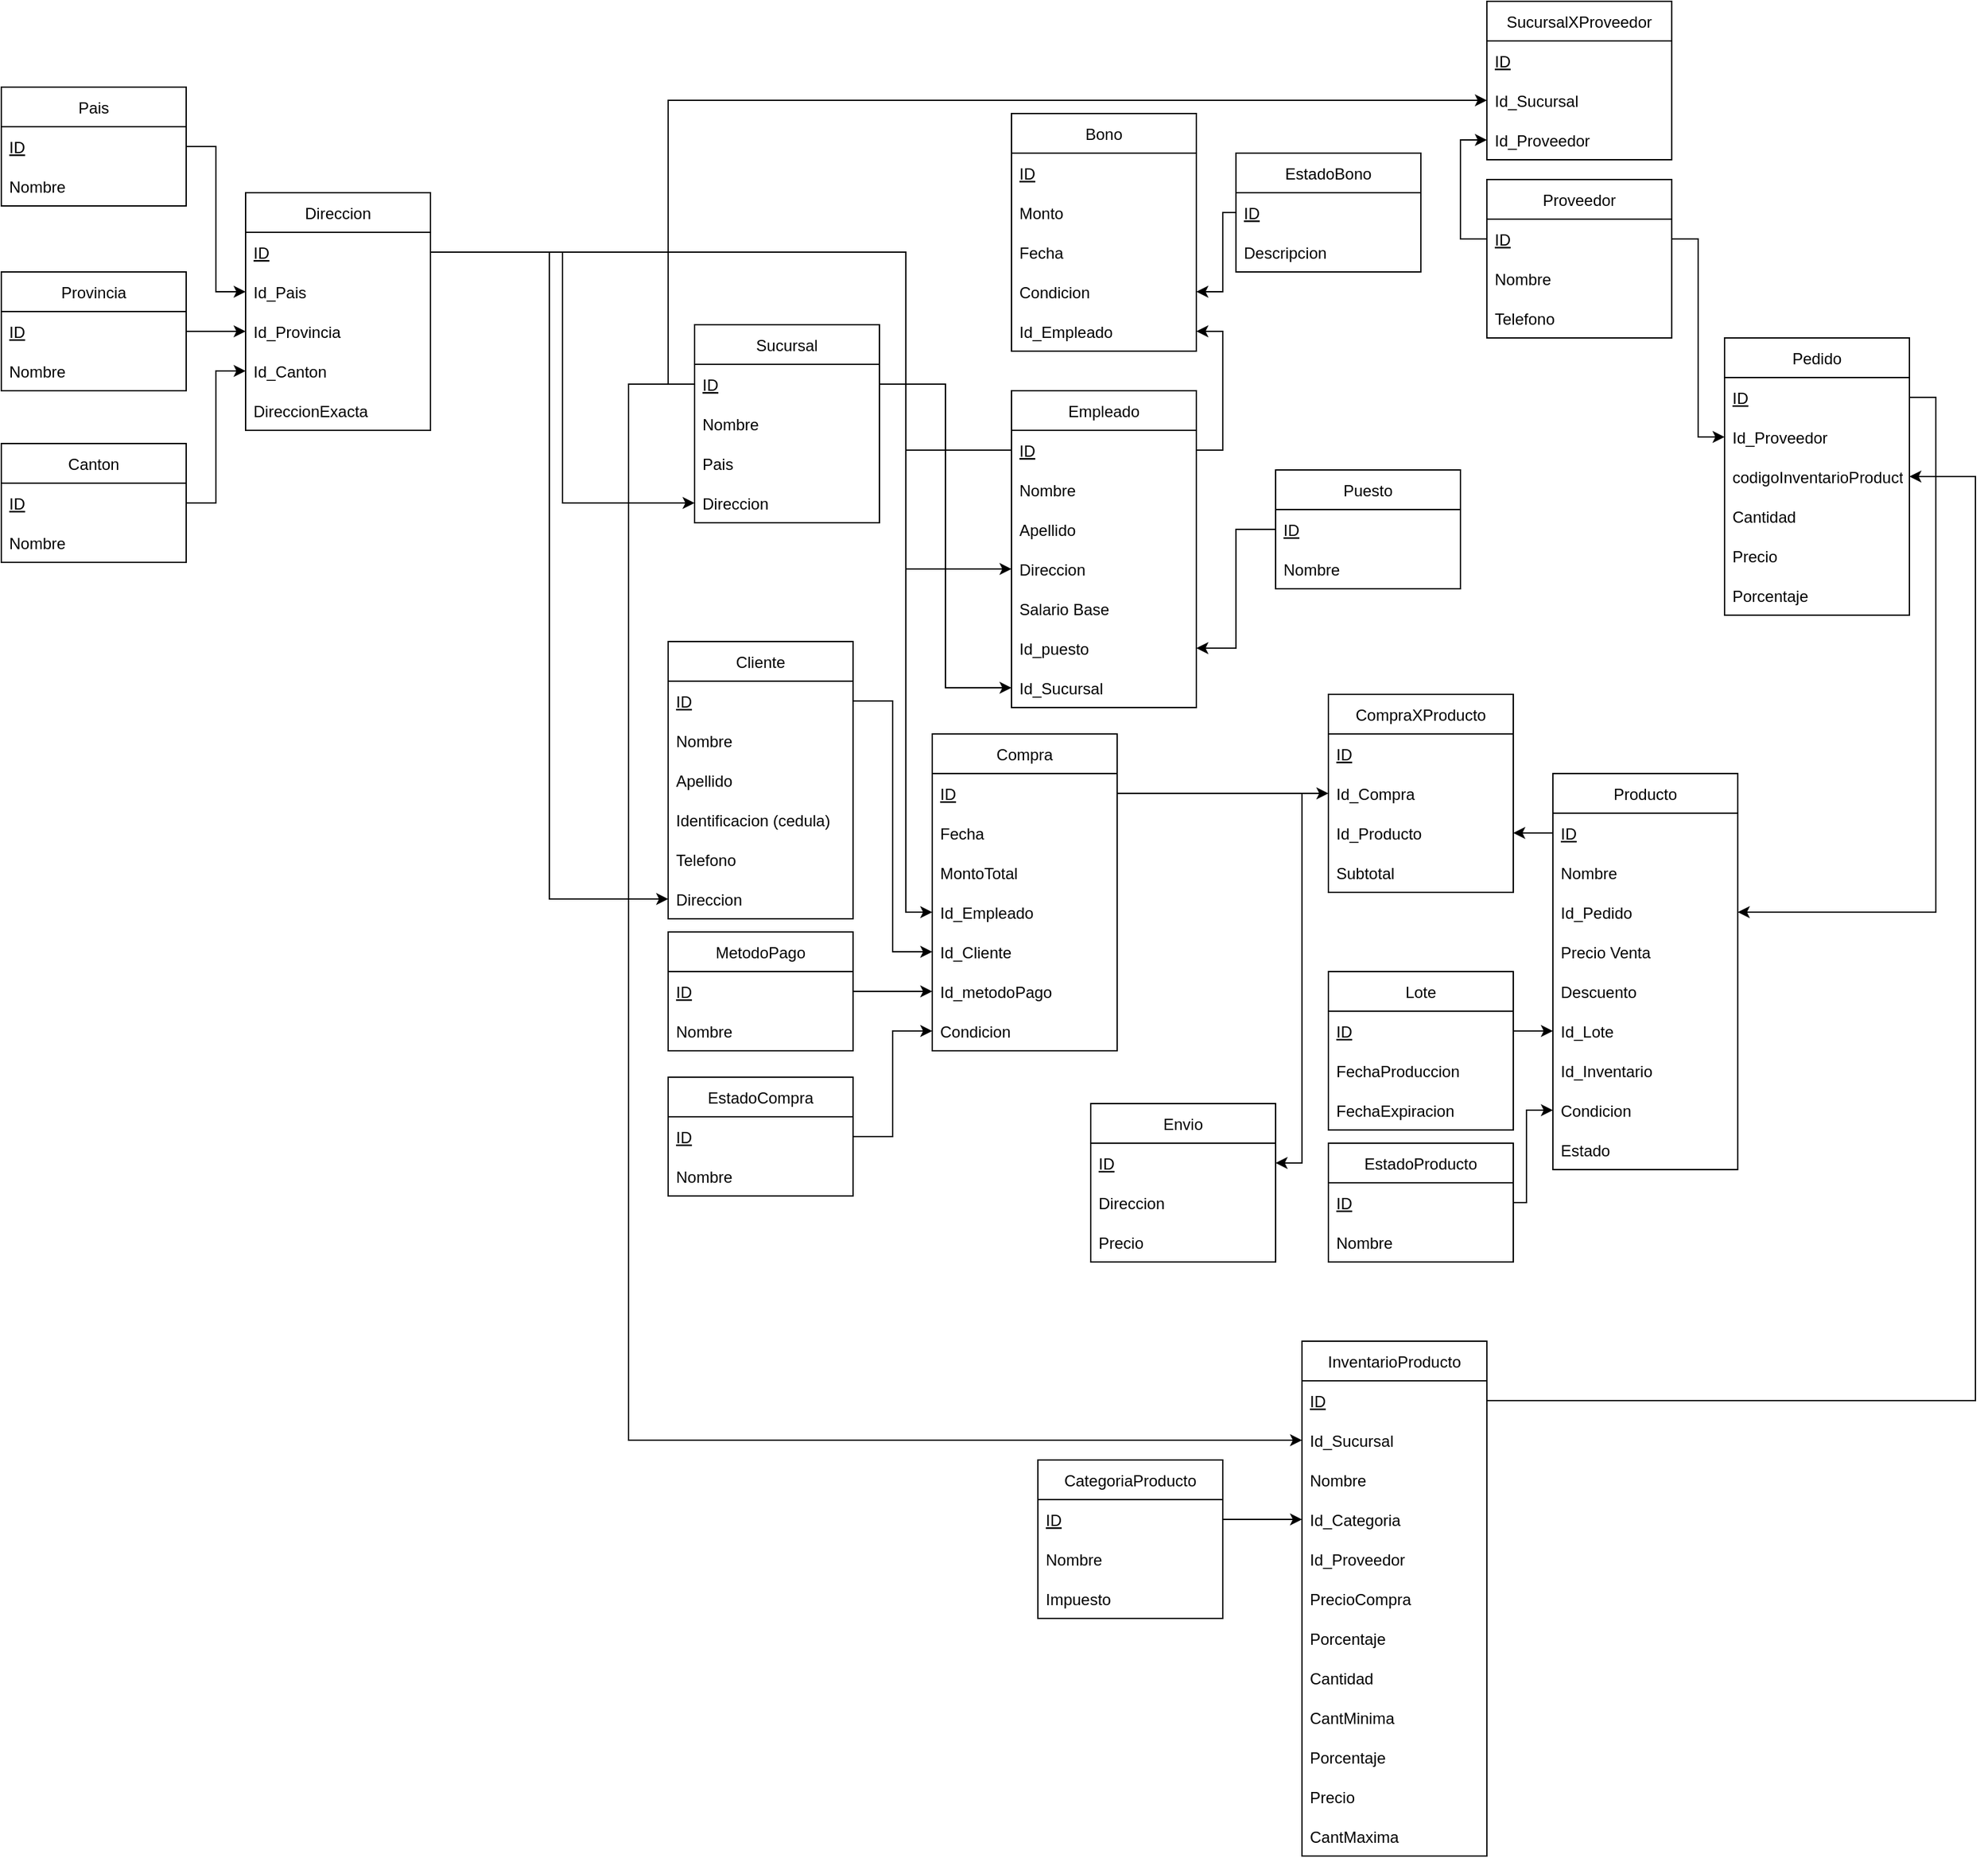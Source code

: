 <mxfile version="15.7.1" type="github">
  <diagram id="eOLPTbJK8O0Nonyveeir" name="Page-1">
    <mxGraphModel dx="2297" dy="1850" grid="1" gridSize="10" guides="1" tooltips="1" connect="1" arrows="1" fold="1" page="1" pageScale="1" pageWidth="850" pageHeight="1100" math="0" shadow="0">
      <root>
        <mxCell id="0" />
        <mxCell id="1" parent="0" />
        <mxCell id="7XOUTKTsfnh2q4MN06ew-1" value="Sucursal" style="swimlane;fontStyle=0;childLayout=stackLayout;horizontal=1;startSize=30;horizontalStack=0;resizeParent=1;resizeParentMax=0;resizeLast=0;collapsible=1;marginBottom=0;" parent="1" vertex="1">
          <mxGeometry x="100" y="-10" width="140" height="150" as="geometry" />
        </mxCell>
        <mxCell id="7XOUTKTsfnh2q4MN06ew-2" value="ID" style="text;strokeColor=none;fillColor=none;align=left;verticalAlign=middle;spacingLeft=4;spacingRight=4;overflow=hidden;points=[[0,0.5],[1,0.5]];portConstraint=eastwest;rotatable=0;fontStyle=4" parent="7XOUTKTsfnh2q4MN06ew-1" vertex="1">
          <mxGeometry y="30" width="140" height="30" as="geometry" />
        </mxCell>
        <mxCell id="7XOUTKTsfnh2q4MN06ew-3" value="Nombre" style="text;strokeColor=none;fillColor=none;align=left;verticalAlign=middle;spacingLeft=4;spacingRight=4;overflow=hidden;points=[[0,0.5],[1,0.5]];portConstraint=eastwest;rotatable=0;" parent="7XOUTKTsfnh2q4MN06ew-1" vertex="1">
          <mxGeometry y="60" width="140" height="30" as="geometry" />
        </mxCell>
        <mxCell id="7XOUTKTsfnh2q4MN06ew-4" value="Pais" style="text;strokeColor=none;fillColor=none;align=left;verticalAlign=middle;spacingLeft=4;spacingRight=4;overflow=hidden;points=[[0,0.5],[1,0.5]];portConstraint=eastwest;rotatable=0;" parent="7XOUTKTsfnh2q4MN06ew-1" vertex="1">
          <mxGeometry y="90" width="140" height="30" as="geometry" />
        </mxCell>
        <mxCell id="pErYt6sx2f4l61PwtL-Q-40" value="Direccion" style="text;strokeColor=none;fillColor=none;align=left;verticalAlign=middle;spacingLeft=4;spacingRight=4;overflow=hidden;points=[[0,0.5],[1,0.5]];portConstraint=eastwest;rotatable=0;" vertex="1" parent="7XOUTKTsfnh2q4MN06ew-1">
          <mxGeometry y="120" width="140" height="30" as="geometry" />
        </mxCell>
        <mxCell id="7XOUTKTsfnh2q4MN06ew-5" value="Empleado" style="swimlane;fontStyle=0;childLayout=stackLayout;horizontal=1;startSize=30;horizontalStack=0;resizeParent=1;resizeParentMax=0;resizeLast=0;collapsible=1;marginBottom=0;" parent="1" vertex="1">
          <mxGeometry x="340" y="40" width="140" height="240" as="geometry" />
        </mxCell>
        <mxCell id="7XOUTKTsfnh2q4MN06ew-6" value="ID" style="text;strokeColor=none;fillColor=none;align=left;verticalAlign=middle;spacingLeft=4;spacingRight=4;overflow=hidden;points=[[0,0.5],[1,0.5]];portConstraint=eastwest;rotatable=0;fontStyle=4" parent="7XOUTKTsfnh2q4MN06ew-5" vertex="1">
          <mxGeometry y="30" width="140" height="30" as="geometry" />
        </mxCell>
        <mxCell id="7XOUTKTsfnh2q4MN06ew-7" value="Nombre" style="text;strokeColor=none;fillColor=none;align=left;verticalAlign=middle;spacingLeft=4;spacingRight=4;overflow=hidden;points=[[0,0.5],[1,0.5]];portConstraint=eastwest;rotatable=0;" parent="7XOUTKTsfnh2q4MN06ew-5" vertex="1">
          <mxGeometry y="60" width="140" height="30" as="geometry" />
        </mxCell>
        <mxCell id="7XOUTKTsfnh2q4MN06ew-9" value="Apellido" style="text;strokeColor=none;fillColor=none;align=left;verticalAlign=middle;spacingLeft=4;spacingRight=4;overflow=hidden;points=[[0,0.5],[1,0.5]];portConstraint=eastwest;rotatable=0;" parent="7XOUTKTsfnh2q4MN06ew-5" vertex="1">
          <mxGeometry y="90" width="140" height="30" as="geometry" />
        </mxCell>
        <mxCell id="7XOUTKTsfnh2q4MN06ew-8" value="Direccion" style="text;strokeColor=none;fillColor=none;align=left;verticalAlign=middle;spacingLeft=4;spacingRight=4;overflow=hidden;points=[[0,0.5],[1,0.5]];portConstraint=eastwest;rotatable=0;" parent="7XOUTKTsfnh2q4MN06ew-5" vertex="1">
          <mxGeometry y="120" width="140" height="30" as="geometry" />
        </mxCell>
        <mxCell id="7XOUTKTsfnh2q4MN06ew-25" value="Salario Base" style="text;strokeColor=none;fillColor=none;align=left;verticalAlign=middle;spacingLeft=4;spacingRight=4;overflow=hidden;points=[[0,0.5],[1,0.5]];portConstraint=eastwest;rotatable=0;" parent="7XOUTKTsfnh2q4MN06ew-5" vertex="1">
          <mxGeometry y="150" width="140" height="30" as="geometry" />
        </mxCell>
        <mxCell id="7XOUTKTsfnh2q4MN06ew-11" value="Id_puesto" style="text;strokeColor=none;fillColor=none;align=left;verticalAlign=middle;spacingLeft=4;spacingRight=4;overflow=hidden;points=[[0,0.5],[1,0.5]];portConstraint=eastwest;rotatable=0;" parent="7XOUTKTsfnh2q4MN06ew-5" vertex="1">
          <mxGeometry y="180" width="140" height="30" as="geometry" />
        </mxCell>
        <mxCell id="7XOUTKTsfnh2q4MN06ew-10" value="Id_Sucursal" style="text;strokeColor=none;fillColor=none;align=left;verticalAlign=middle;spacingLeft=4;spacingRight=4;overflow=hidden;points=[[0,0.5],[1,0.5]];portConstraint=eastwest;rotatable=0;" parent="7XOUTKTsfnh2q4MN06ew-5" vertex="1">
          <mxGeometry y="210" width="140" height="30" as="geometry" />
        </mxCell>
        <mxCell id="7XOUTKTsfnh2q4MN06ew-12" style="edgeStyle=orthogonalEdgeStyle;rounded=0;orthogonalLoop=1;jettySize=auto;html=1;exitX=1;exitY=0.5;exitDx=0;exitDy=0;entryX=0;entryY=0.5;entryDx=0;entryDy=0;" parent="1" source="7XOUTKTsfnh2q4MN06ew-2" target="7XOUTKTsfnh2q4MN06ew-10" edge="1">
          <mxGeometry relative="1" as="geometry" />
        </mxCell>
        <mxCell id="7XOUTKTsfnh2q4MN06ew-13" value="Cliente" style="swimlane;fontStyle=0;childLayout=stackLayout;horizontal=1;startSize=30;horizontalStack=0;resizeParent=1;resizeParentMax=0;resizeLast=0;collapsible=1;marginBottom=0;" parent="1" vertex="1">
          <mxGeometry x="80" y="230" width="140" height="210" as="geometry" />
        </mxCell>
        <mxCell id="7XOUTKTsfnh2q4MN06ew-14" value="ID" style="text;strokeColor=none;fillColor=none;align=left;verticalAlign=middle;spacingLeft=4;spacingRight=4;overflow=hidden;points=[[0,0.5],[1,0.5]];portConstraint=eastwest;rotatable=0;fontStyle=4" parent="7XOUTKTsfnh2q4MN06ew-13" vertex="1">
          <mxGeometry y="30" width="140" height="30" as="geometry" />
        </mxCell>
        <mxCell id="7XOUTKTsfnh2q4MN06ew-15" value="Nombre" style="text;strokeColor=none;fillColor=none;align=left;verticalAlign=middle;spacingLeft=4;spacingRight=4;overflow=hidden;points=[[0,0.5],[1,0.5]];portConstraint=eastwest;rotatable=0;" parent="7XOUTKTsfnh2q4MN06ew-13" vertex="1">
          <mxGeometry y="60" width="140" height="30" as="geometry" />
        </mxCell>
        <mxCell id="7XOUTKTsfnh2q4MN06ew-16" value="Apellido" style="text;strokeColor=none;fillColor=none;align=left;verticalAlign=middle;spacingLeft=4;spacingRight=4;overflow=hidden;points=[[0,0.5],[1,0.5]];portConstraint=eastwest;rotatable=0;" parent="7XOUTKTsfnh2q4MN06ew-13" vertex="1">
          <mxGeometry y="90" width="140" height="30" as="geometry" />
        </mxCell>
        <mxCell id="pErYt6sx2f4l61PwtL-Q-41" value="Identificacion (cedula)" style="text;strokeColor=none;fillColor=none;align=left;verticalAlign=middle;spacingLeft=4;spacingRight=4;overflow=hidden;points=[[0,0.5],[1,0.5]];portConstraint=eastwest;rotatable=0;" vertex="1" parent="7XOUTKTsfnh2q4MN06ew-13">
          <mxGeometry y="120" width="140" height="30" as="geometry" />
        </mxCell>
        <mxCell id="pErYt6sx2f4l61PwtL-Q-42" value="Telefono" style="text;strokeColor=none;fillColor=none;align=left;verticalAlign=middle;spacingLeft=4;spacingRight=4;overflow=hidden;points=[[0,0.5],[1,0.5]];portConstraint=eastwest;rotatable=0;" vertex="1" parent="7XOUTKTsfnh2q4MN06ew-13">
          <mxGeometry y="150" width="140" height="30" as="geometry" />
        </mxCell>
        <mxCell id="7XOUTKTsfnh2q4MN06ew-17" value="Direccion" style="text;strokeColor=none;fillColor=none;align=left;verticalAlign=middle;spacingLeft=4;spacingRight=4;overflow=hidden;points=[[0,0.5],[1,0.5]];portConstraint=eastwest;rotatable=0;" parent="7XOUTKTsfnh2q4MN06ew-13" vertex="1">
          <mxGeometry y="180" width="140" height="30" as="geometry" />
        </mxCell>
        <mxCell id="7XOUTKTsfnh2q4MN06ew-20" value="Puesto" style="swimlane;fontStyle=0;childLayout=stackLayout;horizontal=1;startSize=30;horizontalStack=0;resizeParent=1;resizeParentMax=0;resizeLast=0;collapsible=1;marginBottom=0;" parent="1" vertex="1">
          <mxGeometry x="540" y="100" width="140" height="90" as="geometry" />
        </mxCell>
        <mxCell id="7XOUTKTsfnh2q4MN06ew-21" value="ID" style="text;strokeColor=none;fillColor=none;align=left;verticalAlign=middle;spacingLeft=4;spacingRight=4;overflow=hidden;points=[[0,0.5],[1,0.5]];portConstraint=eastwest;rotatable=0;fontStyle=4" parent="7XOUTKTsfnh2q4MN06ew-20" vertex="1">
          <mxGeometry y="30" width="140" height="30" as="geometry" />
        </mxCell>
        <mxCell id="7XOUTKTsfnh2q4MN06ew-22" value="Nombre" style="text;strokeColor=none;fillColor=none;align=left;verticalAlign=middle;spacingLeft=4;spacingRight=4;overflow=hidden;points=[[0,0.5],[1,0.5]];portConstraint=eastwest;rotatable=0;" parent="7XOUTKTsfnh2q4MN06ew-20" vertex="1">
          <mxGeometry y="60" width="140" height="30" as="geometry" />
        </mxCell>
        <mxCell id="7XOUTKTsfnh2q4MN06ew-26" style="edgeStyle=orthogonalEdgeStyle;rounded=0;orthogonalLoop=1;jettySize=auto;html=1;exitX=0;exitY=0.5;exitDx=0;exitDy=0;entryX=1;entryY=0.5;entryDx=0;entryDy=0;" parent="1" source="7XOUTKTsfnh2q4MN06ew-21" target="7XOUTKTsfnh2q4MN06ew-11" edge="1">
          <mxGeometry relative="1" as="geometry" />
        </mxCell>
        <mxCell id="7XOUTKTsfnh2q4MN06ew-27" value="Compra" style="swimlane;fontStyle=0;childLayout=stackLayout;horizontal=1;startSize=30;horizontalStack=0;resizeParent=1;resizeParentMax=0;resizeLast=0;collapsible=1;marginBottom=0;" parent="1" vertex="1">
          <mxGeometry x="280" y="300" width="140" height="240" as="geometry" />
        </mxCell>
        <mxCell id="7XOUTKTsfnh2q4MN06ew-28" value="ID" style="text;strokeColor=none;fillColor=none;align=left;verticalAlign=middle;spacingLeft=4;spacingRight=4;overflow=hidden;points=[[0,0.5],[1,0.5]];portConstraint=eastwest;rotatable=0;fontStyle=4" parent="7XOUTKTsfnh2q4MN06ew-27" vertex="1">
          <mxGeometry y="30" width="140" height="30" as="geometry" />
        </mxCell>
        <mxCell id="7XOUTKTsfnh2q4MN06ew-29" value="Fecha" style="text;strokeColor=none;fillColor=none;align=left;verticalAlign=middle;spacingLeft=4;spacingRight=4;overflow=hidden;points=[[0,0.5],[1,0.5]];portConstraint=eastwest;rotatable=0;" parent="7XOUTKTsfnh2q4MN06ew-27" vertex="1">
          <mxGeometry y="60" width="140" height="30" as="geometry" />
        </mxCell>
        <mxCell id="7XOUTKTsfnh2q4MN06ew-36" value="MontoTotal" style="text;strokeColor=none;fillColor=none;align=left;verticalAlign=middle;spacingLeft=4;spacingRight=4;overflow=hidden;points=[[0,0.5],[1,0.5]];portConstraint=eastwest;rotatable=0;" parent="7XOUTKTsfnh2q4MN06ew-27" vertex="1">
          <mxGeometry y="90" width="140" height="30" as="geometry" />
        </mxCell>
        <mxCell id="pErYt6sx2f4l61PwtL-Q-74" value="Id_Empleado" style="text;strokeColor=none;fillColor=none;align=left;verticalAlign=middle;spacingLeft=4;spacingRight=4;overflow=hidden;points=[[0,0.5],[1,0.5]];portConstraint=eastwest;rotatable=0;" vertex="1" parent="7XOUTKTsfnh2q4MN06ew-27">
          <mxGeometry y="120" width="140" height="30" as="geometry" />
        </mxCell>
        <mxCell id="7XOUTKTsfnh2q4MN06ew-30" value="Id_Cliente" style="text;strokeColor=none;fillColor=none;align=left;verticalAlign=middle;spacingLeft=4;spacingRight=4;overflow=hidden;points=[[0,0.5],[1,0.5]];portConstraint=eastwest;rotatable=0;" parent="7XOUTKTsfnh2q4MN06ew-27" vertex="1">
          <mxGeometry y="150" width="140" height="30" as="geometry" />
        </mxCell>
        <mxCell id="pErYt6sx2f4l61PwtL-Q-66" value="Id_metodoPago" style="text;strokeColor=none;fillColor=none;align=left;verticalAlign=middle;spacingLeft=4;spacingRight=4;overflow=hidden;points=[[0,0.5],[1,0.5]];portConstraint=eastwest;rotatable=0;" vertex="1" parent="7XOUTKTsfnh2q4MN06ew-27">
          <mxGeometry y="180" width="140" height="30" as="geometry" />
        </mxCell>
        <mxCell id="pErYt6sx2f4l61PwtL-Q-110" value="Condicion" style="text;strokeColor=none;fillColor=none;align=left;verticalAlign=middle;spacingLeft=4;spacingRight=4;overflow=hidden;points=[[0,0.5],[1,0.5]];portConstraint=eastwest;rotatable=0;" vertex="1" parent="7XOUTKTsfnh2q4MN06ew-27">
          <mxGeometry y="210" width="140" height="30" as="geometry" />
        </mxCell>
        <mxCell id="7XOUTKTsfnh2q4MN06ew-31" style="edgeStyle=orthogonalEdgeStyle;rounded=0;orthogonalLoop=1;jettySize=auto;html=1;exitX=1;exitY=0.5;exitDx=0;exitDy=0;entryX=0;entryY=0.5;entryDx=0;entryDy=0;" parent="1" source="7XOUTKTsfnh2q4MN06ew-14" target="7XOUTKTsfnh2q4MN06ew-30" edge="1">
          <mxGeometry relative="1" as="geometry" />
        </mxCell>
        <mxCell id="7XOUTKTsfnh2q4MN06ew-32" value="CompraXProducto" style="swimlane;fontStyle=0;childLayout=stackLayout;horizontal=1;startSize=30;horizontalStack=0;resizeParent=1;resizeParentMax=0;resizeLast=0;collapsible=1;marginBottom=0;" parent="1" vertex="1">
          <mxGeometry x="580" y="270" width="140" height="150" as="geometry" />
        </mxCell>
        <mxCell id="7XOUTKTsfnh2q4MN06ew-33" value="ID" style="text;strokeColor=none;fillColor=none;align=left;verticalAlign=middle;spacingLeft=4;spacingRight=4;overflow=hidden;points=[[0,0.5],[1,0.5]];portConstraint=eastwest;rotatable=0;fontStyle=4" parent="7XOUTKTsfnh2q4MN06ew-32" vertex="1">
          <mxGeometry y="30" width="140" height="30" as="geometry" />
        </mxCell>
        <mxCell id="7XOUTKTsfnh2q4MN06ew-34" value="Id_Compra" style="text;strokeColor=none;fillColor=none;align=left;verticalAlign=middle;spacingLeft=4;spacingRight=4;overflow=hidden;points=[[0,0.5],[1,0.5]];portConstraint=eastwest;rotatable=0;" parent="7XOUTKTsfnh2q4MN06ew-32" vertex="1">
          <mxGeometry y="60" width="140" height="30" as="geometry" />
        </mxCell>
        <mxCell id="7XOUTKTsfnh2q4MN06ew-35" value="Id_Producto" style="text;strokeColor=none;fillColor=none;align=left;verticalAlign=middle;spacingLeft=4;spacingRight=4;overflow=hidden;points=[[0,0.5],[1,0.5]];portConstraint=eastwest;rotatable=0;" parent="7XOUTKTsfnh2q4MN06ew-32" vertex="1">
          <mxGeometry y="90" width="140" height="30" as="geometry" />
        </mxCell>
        <mxCell id="pErYt6sx2f4l61PwtL-Q-65" value="Subtotal" style="text;strokeColor=none;fillColor=none;align=left;verticalAlign=middle;spacingLeft=4;spacingRight=4;overflow=hidden;points=[[0,0.5],[1,0.5]];portConstraint=eastwest;rotatable=0;" vertex="1" parent="7XOUTKTsfnh2q4MN06ew-32">
          <mxGeometry y="120" width="140" height="30" as="geometry" />
        </mxCell>
        <mxCell id="7XOUTKTsfnh2q4MN06ew-38" value="Producto" style="swimlane;fontStyle=0;childLayout=stackLayout;horizontal=1;startSize=30;horizontalStack=0;resizeParent=1;resizeParentMax=0;resizeLast=0;collapsible=1;marginBottom=0;" parent="1" vertex="1">
          <mxGeometry x="750" y="330" width="140" height="300" as="geometry" />
        </mxCell>
        <mxCell id="7XOUTKTsfnh2q4MN06ew-39" value="ID" style="text;strokeColor=none;fillColor=none;align=left;verticalAlign=middle;spacingLeft=4;spacingRight=4;overflow=hidden;points=[[0,0.5],[1,0.5]];portConstraint=eastwest;rotatable=0;fontStyle=4" parent="7XOUTKTsfnh2q4MN06ew-38" vertex="1">
          <mxGeometry y="30" width="140" height="30" as="geometry" />
        </mxCell>
        <mxCell id="7XOUTKTsfnh2q4MN06ew-40" value="Nombre" style="text;strokeColor=none;fillColor=none;align=left;verticalAlign=middle;spacingLeft=4;spacingRight=4;overflow=hidden;points=[[0,0.5],[1,0.5]];portConstraint=eastwest;rotatable=0;" parent="7XOUTKTsfnh2q4MN06ew-38" vertex="1">
          <mxGeometry y="60" width="140" height="30" as="geometry" />
        </mxCell>
        <mxCell id="pErYt6sx2f4l61PwtL-Q-79" value="Id_Pedido" style="text;strokeColor=none;fillColor=none;align=left;verticalAlign=middle;spacingLeft=4;spacingRight=4;overflow=hidden;points=[[0,0.5],[1,0.5]];portConstraint=eastwest;rotatable=0;" vertex="1" parent="7XOUTKTsfnh2q4MN06ew-38">
          <mxGeometry y="90" width="140" height="30" as="geometry" />
        </mxCell>
        <mxCell id="7XOUTKTsfnh2q4MN06ew-42" value="Precio Venta" style="text;strokeColor=none;fillColor=none;align=left;verticalAlign=middle;spacingLeft=4;spacingRight=4;overflow=hidden;points=[[0,0.5],[1,0.5]];portConstraint=eastwest;rotatable=0;" parent="7XOUTKTsfnh2q4MN06ew-38" vertex="1">
          <mxGeometry y="120" width="140" height="30" as="geometry" />
        </mxCell>
        <mxCell id="pErYt6sx2f4l61PwtL-Q-8" value="Descuento" style="text;strokeColor=none;fillColor=none;align=left;verticalAlign=middle;spacingLeft=4;spacingRight=4;overflow=hidden;points=[[0,0.5],[1,0.5]];portConstraint=eastwest;rotatable=0;" vertex="1" parent="7XOUTKTsfnh2q4MN06ew-38">
          <mxGeometry y="150" width="140" height="30" as="geometry" />
        </mxCell>
        <mxCell id="pErYt6sx2f4l61PwtL-Q-33" value="Id_Lote" style="text;strokeColor=none;fillColor=none;align=left;verticalAlign=middle;spacingLeft=4;spacingRight=4;overflow=hidden;points=[[0,0.5],[1,0.5]];portConstraint=eastwest;rotatable=0;" vertex="1" parent="7XOUTKTsfnh2q4MN06ew-38">
          <mxGeometry y="180" width="140" height="30" as="geometry" />
        </mxCell>
        <mxCell id="pErYt6sx2f4l61PwtL-Q-60" value="Id_Inventario" style="text;strokeColor=none;fillColor=none;align=left;verticalAlign=middle;spacingLeft=4;spacingRight=4;overflow=hidden;points=[[0,0.5],[1,0.5]];portConstraint=eastwest;rotatable=0;" vertex="1" parent="7XOUTKTsfnh2q4MN06ew-38">
          <mxGeometry y="210" width="140" height="30" as="geometry" />
        </mxCell>
        <mxCell id="pErYt6sx2f4l61PwtL-Q-63" value="Condicion" style="text;strokeColor=none;fillColor=none;align=left;verticalAlign=middle;spacingLeft=4;spacingRight=4;overflow=hidden;points=[[0,0.5],[1,0.5]];portConstraint=eastwest;rotatable=0;" vertex="1" parent="7XOUTKTsfnh2q4MN06ew-38">
          <mxGeometry y="240" width="140" height="30" as="geometry" />
        </mxCell>
        <mxCell id="pErYt6sx2f4l61PwtL-Q-120" value="Estado" style="text;strokeColor=none;fillColor=none;align=left;verticalAlign=middle;spacingLeft=4;spacingRight=4;overflow=hidden;points=[[0,0.5],[1,0.5]];portConstraint=eastwest;rotatable=0;" vertex="1" parent="7XOUTKTsfnh2q4MN06ew-38">
          <mxGeometry y="270" width="140" height="30" as="geometry" />
        </mxCell>
        <mxCell id="7XOUTKTsfnh2q4MN06ew-46" style="edgeStyle=orthogonalEdgeStyle;rounded=0;orthogonalLoop=1;jettySize=auto;html=1;exitX=0;exitY=0.5;exitDx=0;exitDy=0;" parent="1" source="7XOUTKTsfnh2q4MN06ew-39" target="7XOUTKTsfnh2q4MN06ew-35" edge="1">
          <mxGeometry relative="1" as="geometry" />
        </mxCell>
        <mxCell id="7XOUTKTsfnh2q4MN06ew-49" value="Proveedor" style="swimlane;fontStyle=0;childLayout=stackLayout;horizontal=1;startSize=30;horizontalStack=0;resizeParent=1;resizeParentMax=0;resizeLast=0;collapsible=1;marginBottom=0;" parent="1" vertex="1">
          <mxGeometry x="700" y="-120" width="140" height="120" as="geometry" />
        </mxCell>
        <mxCell id="7XOUTKTsfnh2q4MN06ew-50" value="ID" style="text;strokeColor=none;fillColor=none;align=left;verticalAlign=middle;spacingLeft=4;spacingRight=4;overflow=hidden;points=[[0,0.5],[1,0.5]];portConstraint=eastwest;rotatable=0;fontStyle=4" parent="7XOUTKTsfnh2q4MN06ew-49" vertex="1">
          <mxGeometry y="30" width="140" height="30" as="geometry" />
        </mxCell>
        <mxCell id="7XOUTKTsfnh2q4MN06ew-51" value="Nombre" style="text;strokeColor=none;fillColor=none;align=left;verticalAlign=middle;spacingLeft=4;spacingRight=4;overflow=hidden;points=[[0,0.5],[1,0.5]];portConstraint=eastwest;rotatable=0;" parent="7XOUTKTsfnh2q4MN06ew-49" vertex="1">
          <mxGeometry y="60" width="140" height="30" as="geometry" />
        </mxCell>
        <mxCell id="pErYt6sx2f4l61PwtL-Q-45" value="Telefono" style="text;strokeColor=none;fillColor=none;align=left;verticalAlign=middle;spacingLeft=4;spacingRight=4;overflow=hidden;points=[[0,0.5],[1,0.5]];portConstraint=eastwest;rotatable=0;" vertex="1" parent="7XOUTKTsfnh2q4MN06ew-49">
          <mxGeometry y="90" width="140" height="30" as="geometry" />
        </mxCell>
        <mxCell id="7XOUTKTsfnh2q4MN06ew-54" value="Pedido" style="swimlane;fontStyle=0;childLayout=stackLayout;horizontal=1;startSize=30;horizontalStack=0;resizeParent=1;resizeParentMax=0;resizeLast=0;collapsible=1;marginBottom=0;" parent="1" vertex="1">
          <mxGeometry x="880" width="140" height="210" as="geometry" />
        </mxCell>
        <mxCell id="7XOUTKTsfnh2q4MN06ew-55" value="ID" style="text;strokeColor=none;fillColor=none;align=left;verticalAlign=middle;spacingLeft=4;spacingRight=4;overflow=hidden;points=[[0,0.5],[1,0.5]];portConstraint=eastwest;rotatable=0;fontStyle=4" parent="7XOUTKTsfnh2q4MN06ew-54" vertex="1">
          <mxGeometry y="30" width="140" height="30" as="geometry" />
        </mxCell>
        <mxCell id="7XOUTKTsfnh2q4MN06ew-56" value="Id_Proveedor" style="text;strokeColor=none;fillColor=none;align=left;verticalAlign=middle;spacingLeft=4;spacingRight=4;overflow=hidden;points=[[0,0.5],[1,0.5]];portConstraint=eastwest;rotatable=0;" parent="7XOUTKTsfnh2q4MN06ew-54" vertex="1">
          <mxGeometry y="60" width="140" height="30" as="geometry" />
        </mxCell>
        <mxCell id="7XOUTKTsfnh2q4MN06ew-57" value="codigoInventarioProducto" style="text;strokeColor=none;fillColor=none;align=left;verticalAlign=middle;spacingLeft=4;spacingRight=4;overflow=hidden;points=[[0,0.5],[1,0.5]];portConstraint=eastwest;rotatable=0;" parent="7XOUTKTsfnh2q4MN06ew-54" vertex="1">
          <mxGeometry y="90" width="140" height="30" as="geometry" />
        </mxCell>
        <mxCell id="7XOUTKTsfnh2q4MN06ew-59" value="Cantidad" style="text;strokeColor=none;fillColor=none;align=left;verticalAlign=middle;spacingLeft=4;spacingRight=4;overflow=hidden;points=[[0,0.5],[1,0.5]];portConstraint=eastwest;rotatable=0;" parent="7XOUTKTsfnh2q4MN06ew-54" vertex="1">
          <mxGeometry y="120" width="140" height="30" as="geometry" />
        </mxCell>
        <mxCell id="7XOUTKTsfnh2q4MN06ew-60" value="Precio" style="text;strokeColor=none;fillColor=none;align=left;verticalAlign=middle;spacingLeft=4;spacingRight=4;overflow=hidden;points=[[0,0.5],[1,0.5]];portConstraint=eastwest;rotatable=0;" parent="7XOUTKTsfnh2q4MN06ew-54" vertex="1">
          <mxGeometry y="150" width="140" height="30" as="geometry" />
        </mxCell>
        <mxCell id="7XOUTKTsfnh2q4MN06ew-58" value="Porcentaje" style="text;strokeColor=none;fillColor=none;align=left;verticalAlign=middle;spacingLeft=4;spacingRight=4;overflow=hidden;points=[[0,0.5],[1,0.5]];portConstraint=eastwest;rotatable=0;" parent="7XOUTKTsfnh2q4MN06ew-54" vertex="1">
          <mxGeometry y="180" width="140" height="30" as="geometry" />
        </mxCell>
        <mxCell id="7XOUTKTsfnh2q4MN06ew-61" style="edgeStyle=orthogonalEdgeStyle;rounded=0;orthogonalLoop=1;jettySize=auto;html=1;exitX=1;exitY=0.5;exitDx=0;exitDy=0;entryX=0;entryY=0.5;entryDx=0;entryDy=0;" parent="1" source="7XOUTKTsfnh2q4MN06ew-50" target="7XOUTKTsfnh2q4MN06ew-56" edge="1">
          <mxGeometry relative="1" as="geometry" />
        </mxCell>
        <mxCell id="7XOUTKTsfnh2q4MN06ew-63" value="CategoriaProducto" style="swimlane;fontStyle=0;childLayout=stackLayout;horizontal=1;startSize=30;horizontalStack=0;resizeParent=1;resizeParentMax=0;resizeLast=0;collapsible=1;marginBottom=0;" parent="1" vertex="1">
          <mxGeometry x="360" y="850" width="140" height="120" as="geometry" />
        </mxCell>
        <mxCell id="7XOUTKTsfnh2q4MN06ew-64" value="ID" style="text;strokeColor=none;fillColor=none;align=left;verticalAlign=middle;spacingLeft=4;spacingRight=4;overflow=hidden;points=[[0,0.5],[1,0.5]];portConstraint=eastwest;rotatable=0;fontStyle=4" parent="7XOUTKTsfnh2q4MN06ew-63" vertex="1">
          <mxGeometry y="30" width="140" height="30" as="geometry" />
        </mxCell>
        <mxCell id="7XOUTKTsfnh2q4MN06ew-65" value="Nombre" style="text;strokeColor=none;fillColor=none;align=left;verticalAlign=middle;spacingLeft=4;spacingRight=4;overflow=hidden;points=[[0,0.5],[1,0.5]];portConstraint=eastwest;rotatable=0;" parent="7XOUTKTsfnh2q4MN06ew-63" vertex="1">
          <mxGeometry y="60" width="140" height="30" as="geometry" />
        </mxCell>
        <mxCell id="pErYt6sx2f4l61PwtL-Q-9" value="Impuesto" style="text;strokeColor=none;fillColor=none;align=left;verticalAlign=middle;spacingLeft=4;spacingRight=4;overflow=hidden;points=[[0,0.5],[1,0.5]];portConstraint=eastwest;rotatable=0;" vertex="1" parent="7XOUTKTsfnh2q4MN06ew-63">
          <mxGeometry y="90" width="140" height="30" as="geometry" />
        </mxCell>
        <mxCell id="pErYt6sx2f4l61PwtL-Q-1" value="Bono" style="swimlane;fontStyle=0;childLayout=stackLayout;horizontal=1;startSize=30;horizontalStack=0;resizeParent=1;resizeParentMax=0;resizeLast=0;collapsible=1;marginBottom=0;" vertex="1" parent="1">
          <mxGeometry x="340" y="-170" width="140" height="180" as="geometry" />
        </mxCell>
        <mxCell id="pErYt6sx2f4l61PwtL-Q-2" value="ID" style="text;strokeColor=none;fillColor=none;align=left;verticalAlign=middle;spacingLeft=4;spacingRight=4;overflow=hidden;points=[[0,0.5],[1,0.5]];portConstraint=eastwest;rotatable=0;fontStyle=4" vertex="1" parent="pErYt6sx2f4l61PwtL-Q-1">
          <mxGeometry y="30" width="140" height="30" as="geometry" />
        </mxCell>
        <mxCell id="pErYt6sx2f4l61PwtL-Q-3" value="Monto" style="text;strokeColor=none;fillColor=none;align=left;verticalAlign=middle;spacingLeft=4;spacingRight=4;overflow=hidden;points=[[0,0.5],[1,0.5]];portConstraint=eastwest;rotatable=0;" vertex="1" parent="pErYt6sx2f4l61PwtL-Q-1">
          <mxGeometry y="60" width="140" height="30" as="geometry" />
        </mxCell>
        <mxCell id="pErYt6sx2f4l61PwtL-Q-4" value="Fecha" style="text;strokeColor=none;fillColor=none;align=left;verticalAlign=middle;spacingLeft=4;spacingRight=4;overflow=hidden;points=[[0,0.5],[1,0.5]];portConstraint=eastwest;rotatable=0;" vertex="1" parent="pErYt6sx2f4l61PwtL-Q-1">
          <mxGeometry y="90" width="140" height="30" as="geometry" />
        </mxCell>
        <mxCell id="pErYt6sx2f4l61PwtL-Q-125" value="Condicion" style="text;strokeColor=none;fillColor=none;align=left;verticalAlign=middle;spacingLeft=4;spacingRight=4;overflow=hidden;points=[[0,0.5],[1,0.5]];portConstraint=eastwest;rotatable=0;" vertex="1" parent="pErYt6sx2f4l61PwtL-Q-1">
          <mxGeometry y="120" width="140" height="30" as="geometry" />
        </mxCell>
        <mxCell id="pErYt6sx2f4l61PwtL-Q-5" value="Id_Empleado" style="text;strokeColor=none;fillColor=none;align=left;verticalAlign=middle;spacingLeft=4;spacingRight=4;overflow=hidden;points=[[0,0.5],[1,0.5]];portConstraint=eastwest;rotatable=0;" vertex="1" parent="pErYt6sx2f4l61PwtL-Q-1">
          <mxGeometry y="150" width="140" height="30" as="geometry" />
        </mxCell>
        <mxCell id="pErYt6sx2f4l61PwtL-Q-7" style="edgeStyle=orthogonalEdgeStyle;rounded=0;orthogonalLoop=1;jettySize=auto;html=1;exitX=1;exitY=0.5;exitDx=0;exitDy=0;entryX=1;entryY=0.5;entryDx=0;entryDy=0;" edge="1" parent="1" source="7XOUTKTsfnh2q4MN06ew-6" target="pErYt6sx2f4l61PwtL-Q-5">
          <mxGeometry relative="1" as="geometry" />
        </mxCell>
        <mxCell id="pErYt6sx2f4l61PwtL-Q-20" style="edgeStyle=orthogonalEdgeStyle;rounded=0;orthogonalLoop=1;jettySize=auto;html=1;exitX=1;exitY=0.5;exitDx=0;exitDy=0;entryX=0;entryY=0.5;entryDx=0;entryDy=0;" edge="1" parent="1" source="7XOUTKTsfnh2q4MN06ew-28" target="7XOUTKTsfnh2q4MN06ew-34">
          <mxGeometry relative="1" as="geometry" />
        </mxCell>
        <mxCell id="pErYt6sx2f4l61PwtL-Q-21" value="Envio" style="swimlane;fontStyle=0;childLayout=stackLayout;horizontal=1;startSize=30;horizontalStack=0;resizeParent=1;resizeParentMax=0;resizeLast=0;collapsible=1;marginBottom=0;" vertex="1" parent="1">
          <mxGeometry x="400" y="580" width="140" height="120" as="geometry" />
        </mxCell>
        <mxCell id="pErYt6sx2f4l61PwtL-Q-22" value="ID" style="text;strokeColor=none;fillColor=none;align=left;verticalAlign=middle;spacingLeft=4;spacingRight=4;overflow=hidden;points=[[0,0.5],[1,0.5]];portConstraint=eastwest;rotatable=0;fontStyle=4" vertex="1" parent="pErYt6sx2f4l61PwtL-Q-21">
          <mxGeometry y="30" width="140" height="30" as="geometry" />
        </mxCell>
        <mxCell id="pErYt6sx2f4l61PwtL-Q-23" value="Direccion" style="text;strokeColor=none;fillColor=none;align=left;verticalAlign=middle;spacingLeft=4;spacingRight=4;overflow=hidden;points=[[0,0.5],[1,0.5]];portConstraint=eastwest;rotatable=0;" vertex="1" parent="pErYt6sx2f4l61PwtL-Q-21">
          <mxGeometry y="60" width="140" height="30" as="geometry" />
        </mxCell>
        <mxCell id="pErYt6sx2f4l61PwtL-Q-24" value="Precio" style="text;strokeColor=none;fillColor=none;align=left;verticalAlign=middle;spacingLeft=4;spacingRight=4;overflow=hidden;points=[[0,0.5],[1,0.5]];portConstraint=eastwest;rotatable=0;" vertex="1" parent="pErYt6sx2f4l61PwtL-Q-21">
          <mxGeometry y="90" width="140" height="30" as="geometry" />
        </mxCell>
        <mxCell id="pErYt6sx2f4l61PwtL-Q-29" value="Lote" style="swimlane;fontStyle=0;childLayout=stackLayout;horizontal=1;startSize=30;horizontalStack=0;resizeParent=1;resizeParentMax=0;resizeLast=0;collapsible=1;marginBottom=0;" vertex="1" parent="1">
          <mxGeometry x="580" y="480" width="140" height="120" as="geometry" />
        </mxCell>
        <mxCell id="pErYt6sx2f4l61PwtL-Q-30" value="ID" style="text;strokeColor=none;fillColor=none;align=left;verticalAlign=middle;spacingLeft=4;spacingRight=4;overflow=hidden;points=[[0,0.5],[1,0.5]];portConstraint=eastwest;rotatable=0;fontStyle=4" vertex="1" parent="pErYt6sx2f4l61PwtL-Q-29">
          <mxGeometry y="30" width="140" height="30" as="geometry" />
        </mxCell>
        <mxCell id="7XOUTKTsfnh2q4MN06ew-43" value="FechaProduccion" style="text;strokeColor=none;fillColor=none;align=left;verticalAlign=middle;spacingLeft=4;spacingRight=4;overflow=hidden;points=[[0,0.5],[1,0.5]];portConstraint=eastwest;rotatable=0;" parent="pErYt6sx2f4l61PwtL-Q-29" vertex="1">
          <mxGeometry y="60" width="140" height="30" as="geometry" />
        </mxCell>
        <mxCell id="7XOUTKTsfnh2q4MN06ew-44" value="FechaExpiracion" style="text;strokeColor=none;fillColor=none;align=left;verticalAlign=middle;spacingLeft=4;spacingRight=4;overflow=hidden;points=[[0,0.5],[1,0.5]];portConstraint=eastwest;rotatable=0;" parent="pErYt6sx2f4l61PwtL-Q-29" vertex="1">
          <mxGeometry y="90" width="140" height="30" as="geometry" />
        </mxCell>
        <mxCell id="pErYt6sx2f4l61PwtL-Q-35" value="Pais" style="swimlane;fontStyle=0;childLayout=stackLayout;horizontal=1;startSize=30;horizontalStack=0;resizeParent=1;resizeParentMax=0;resizeLast=0;collapsible=1;marginBottom=0;" vertex="1" parent="1">
          <mxGeometry x="-425" y="-190" width="140" height="90" as="geometry" />
        </mxCell>
        <mxCell id="pErYt6sx2f4l61PwtL-Q-36" value="ID" style="text;strokeColor=none;fillColor=none;align=left;verticalAlign=middle;spacingLeft=4;spacingRight=4;overflow=hidden;points=[[0,0.5],[1,0.5]];portConstraint=eastwest;rotatable=0;fontStyle=4" vertex="1" parent="pErYt6sx2f4l61PwtL-Q-35">
          <mxGeometry y="30" width="140" height="30" as="geometry" />
        </mxCell>
        <mxCell id="pErYt6sx2f4l61PwtL-Q-37" value="Nombre" style="text;strokeColor=none;fillColor=none;align=left;verticalAlign=middle;spacingLeft=4;spacingRight=4;overflow=hidden;points=[[0,0.5],[1,0.5]];portConstraint=eastwest;rotatable=0;" vertex="1" parent="pErYt6sx2f4l61PwtL-Q-35">
          <mxGeometry y="60" width="140" height="30" as="geometry" />
        </mxCell>
        <mxCell id="pErYt6sx2f4l61PwtL-Q-49" value="SucursalXProveedor" style="swimlane;fontStyle=0;childLayout=stackLayout;horizontal=1;startSize=30;horizontalStack=0;resizeParent=1;resizeParentMax=0;resizeLast=0;collapsible=1;marginBottom=0;" vertex="1" parent="1">
          <mxGeometry x="700" y="-255" width="140" height="120" as="geometry" />
        </mxCell>
        <mxCell id="pErYt6sx2f4l61PwtL-Q-50" value="ID" style="text;strokeColor=none;fillColor=none;align=left;verticalAlign=middle;spacingLeft=4;spacingRight=4;overflow=hidden;points=[[0,0.5],[1,0.5]];portConstraint=eastwest;rotatable=0;fontStyle=4" vertex="1" parent="pErYt6sx2f4l61PwtL-Q-49">
          <mxGeometry y="30" width="140" height="30" as="geometry" />
        </mxCell>
        <mxCell id="pErYt6sx2f4l61PwtL-Q-51" value="Id_Sucursal" style="text;strokeColor=none;fillColor=none;align=left;verticalAlign=middle;spacingLeft=4;spacingRight=4;overflow=hidden;points=[[0,0.5],[1,0.5]];portConstraint=eastwest;rotatable=0;" vertex="1" parent="pErYt6sx2f4l61PwtL-Q-49">
          <mxGeometry y="60" width="140" height="30" as="geometry" />
        </mxCell>
        <mxCell id="pErYt6sx2f4l61PwtL-Q-52" value="Id_Proveedor" style="text;strokeColor=none;fillColor=none;align=left;verticalAlign=middle;spacingLeft=4;spacingRight=4;overflow=hidden;points=[[0,0.5],[1,0.5]];portConstraint=eastwest;rotatable=0;" vertex="1" parent="pErYt6sx2f4l61PwtL-Q-49">
          <mxGeometry y="90" width="140" height="30" as="geometry" />
        </mxCell>
        <mxCell id="pErYt6sx2f4l61PwtL-Q-54" style="edgeStyle=orthogonalEdgeStyle;rounded=0;orthogonalLoop=1;jettySize=auto;html=1;exitX=0;exitY=0.5;exitDx=0;exitDy=0;entryX=0;entryY=0.5;entryDx=0;entryDy=0;" edge="1" parent="1" source="7XOUTKTsfnh2q4MN06ew-50" target="pErYt6sx2f4l61PwtL-Q-52">
          <mxGeometry relative="1" as="geometry" />
        </mxCell>
        <mxCell id="pErYt6sx2f4l61PwtL-Q-55" value="InventarioProducto" style="swimlane;fontStyle=0;childLayout=stackLayout;horizontal=1;startSize=30;horizontalStack=0;resizeParent=1;resizeParentMax=0;resizeLast=0;collapsible=1;marginBottom=0;" vertex="1" parent="1">
          <mxGeometry x="560" y="760" width="140" height="390" as="geometry" />
        </mxCell>
        <mxCell id="pErYt6sx2f4l61PwtL-Q-56" value="ID" style="text;strokeColor=none;fillColor=none;align=left;verticalAlign=middle;spacingLeft=4;spacingRight=4;overflow=hidden;points=[[0,0.5],[1,0.5]];portConstraint=eastwest;rotatable=0;fontStyle=4" vertex="1" parent="pErYt6sx2f4l61PwtL-Q-55">
          <mxGeometry y="30" width="140" height="30" as="geometry" />
        </mxCell>
        <mxCell id="pErYt6sx2f4l61PwtL-Q-57" value="Id_Sucursal" style="text;strokeColor=none;fillColor=none;align=left;verticalAlign=middle;spacingLeft=4;spacingRight=4;overflow=hidden;points=[[0,0.5],[1,0.5]];portConstraint=eastwest;rotatable=0;" vertex="1" parent="pErYt6sx2f4l61PwtL-Q-55">
          <mxGeometry y="60" width="140" height="30" as="geometry" />
        </mxCell>
        <mxCell id="pErYt6sx2f4l61PwtL-Q-62" value="Nombre" style="text;strokeColor=none;fillColor=none;align=left;verticalAlign=middle;spacingLeft=4;spacingRight=4;overflow=hidden;points=[[0,0.5],[1,0.5]];portConstraint=eastwest;rotatable=0;" vertex="1" parent="pErYt6sx2f4l61PwtL-Q-55">
          <mxGeometry y="90" width="140" height="30" as="geometry" />
        </mxCell>
        <mxCell id="7XOUTKTsfnh2q4MN06ew-66" value="Id_Categoria" style="text;strokeColor=none;fillColor=none;align=left;verticalAlign=middle;spacingLeft=4;spacingRight=4;overflow=hidden;points=[[0,0.5],[1,0.5]];portConstraint=eastwest;rotatable=0;" parent="pErYt6sx2f4l61PwtL-Q-55" vertex="1">
          <mxGeometry y="120" width="140" height="30" as="geometry" />
        </mxCell>
        <mxCell id="pErYt6sx2f4l61PwtL-Q-82" value="Id_Proveedor" style="text;strokeColor=none;fillColor=none;align=left;verticalAlign=middle;spacingLeft=4;spacingRight=4;overflow=hidden;points=[[0,0.5],[1,0.5]];portConstraint=eastwest;rotatable=0;" vertex="1" parent="pErYt6sx2f4l61PwtL-Q-55">
          <mxGeometry y="150" width="140" height="30" as="geometry" />
        </mxCell>
        <mxCell id="pErYt6sx2f4l61PwtL-Q-10" value="PrecioCompra" style="text;strokeColor=none;fillColor=none;align=left;verticalAlign=middle;spacingLeft=4;spacingRight=4;overflow=hidden;points=[[0,0.5],[1,0.5]];portConstraint=eastwest;rotatable=0;" vertex="1" parent="pErYt6sx2f4l61PwtL-Q-55">
          <mxGeometry y="180" width="140" height="30" as="geometry" />
        </mxCell>
        <mxCell id="pErYt6sx2f4l61PwtL-Q-127" value="Porcentaje" style="text;strokeColor=none;fillColor=none;align=left;verticalAlign=middle;spacingLeft=4;spacingRight=4;overflow=hidden;points=[[0,0.5],[1,0.5]];portConstraint=eastwest;rotatable=0;" vertex="1" parent="pErYt6sx2f4l61PwtL-Q-55">
          <mxGeometry y="210" width="140" height="30" as="geometry" />
        </mxCell>
        <mxCell id="pErYt6sx2f4l61PwtL-Q-59" value="Cantidad" style="text;strokeColor=none;fillColor=none;align=left;verticalAlign=middle;spacingLeft=4;spacingRight=4;overflow=hidden;points=[[0,0.5],[1,0.5]];portConstraint=eastwest;rotatable=0;" vertex="1" parent="pErYt6sx2f4l61PwtL-Q-55">
          <mxGeometry y="240" width="140" height="30" as="geometry" />
        </mxCell>
        <mxCell id="pErYt6sx2f4l61PwtL-Q-77" value="CantMinima" style="text;strokeColor=none;fillColor=none;align=left;verticalAlign=middle;spacingLeft=4;spacingRight=4;overflow=hidden;points=[[0,0.5],[1,0.5]];portConstraint=eastwest;rotatable=0;" vertex="1" parent="pErYt6sx2f4l61PwtL-Q-55">
          <mxGeometry y="270" width="140" height="30" as="geometry" />
        </mxCell>
        <mxCell id="pErYt6sx2f4l61PwtL-Q-84" value="Porcentaje" style="text;strokeColor=none;fillColor=none;align=left;verticalAlign=middle;spacingLeft=4;spacingRight=4;overflow=hidden;points=[[0,0.5],[1,0.5]];portConstraint=eastwest;rotatable=0;" vertex="1" parent="pErYt6sx2f4l61PwtL-Q-55">
          <mxGeometry y="300" width="140" height="30" as="geometry" />
        </mxCell>
        <mxCell id="pErYt6sx2f4l61PwtL-Q-83" value="Precio" style="text;strokeColor=none;fillColor=none;align=left;verticalAlign=middle;spacingLeft=4;spacingRight=4;overflow=hidden;points=[[0,0.5],[1,0.5]];portConstraint=eastwest;rotatable=0;" vertex="1" parent="pErYt6sx2f4l61PwtL-Q-55">
          <mxGeometry y="330" width="140" height="30" as="geometry" />
        </mxCell>
        <mxCell id="pErYt6sx2f4l61PwtL-Q-11" value="CantMaxima" style="text;strokeColor=none;fillColor=none;align=left;verticalAlign=middle;spacingLeft=4;spacingRight=4;overflow=hidden;points=[[0,0.5],[1,0.5]];portConstraint=eastwest;rotatable=0;" vertex="1" parent="pErYt6sx2f4l61PwtL-Q-55">
          <mxGeometry y="360" width="140" height="30" as="geometry" />
        </mxCell>
        <mxCell id="pErYt6sx2f4l61PwtL-Q-68" value="MetodoPago" style="swimlane;fontStyle=0;childLayout=stackLayout;horizontal=1;startSize=30;horizontalStack=0;resizeParent=1;resizeParentMax=0;resizeLast=0;collapsible=1;marginBottom=0;" vertex="1" parent="1">
          <mxGeometry x="80" y="450" width="140" height="90" as="geometry" />
        </mxCell>
        <mxCell id="pErYt6sx2f4l61PwtL-Q-69" value="ID" style="text;strokeColor=none;fillColor=none;align=left;verticalAlign=middle;spacingLeft=4;spacingRight=4;overflow=hidden;points=[[0,0.5],[1,0.5]];portConstraint=eastwest;rotatable=0;fontStyle=4" vertex="1" parent="pErYt6sx2f4l61PwtL-Q-68">
          <mxGeometry y="30" width="140" height="30" as="geometry" />
        </mxCell>
        <mxCell id="pErYt6sx2f4l61PwtL-Q-70" value="Nombre" style="text;strokeColor=none;fillColor=none;align=left;verticalAlign=middle;spacingLeft=4;spacingRight=4;overflow=hidden;points=[[0,0.5],[1,0.5]];portConstraint=eastwest;rotatable=0;" vertex="1" parent="pErYt6sx2f4l61PwtL-Q-68">
          <mxGeometry y="60" width="140" height="30" as="geometry" />
        </mxCell>
        <mxCell id="pErYt6sx2f4l61PwtL-Q-72" style="edgeStyle=orthogonalEdgeStyle;rounded=0;orthogonalLoop=1;jettySize=auto;html=1;exitX=1;exitY=0.5;exitDx=0;exitDy=0;entryX=0;entryY=0.5;entryDx=0;entryDy=0;" edge="1" parent="1" source="pErYt6sx2f4l61PwtL-Q-69" target="pErYt6sx2f4l61PwtL-Q-66">
          <mxGeometry relative="1" as="geometry" />
        </mxCell>
        <mxCell id="pErYt6sx2f4l61PwtL-Q-75" style="edgeStyle=orthogonalEdgeStyle;rounded=0;orthogonalLoop=1;jettySize=auto;html=1;exitX=0;exitY=0.5;exitDx=0;exitDy=0;entryX=0;entryY=0.5;entryDx=0;entryDy=0;" edge="1" parent="1" source="7XOUTKTsfnh2q4MN06ew-6" target="pErYt6sx2f4l61PwtL-Q-74">
          <mxGeometry relative="1" as="geometry" />
        </mxCell>
        <mxCell id="pErYt6sx2f4l61PwtL-Q-80" style="edgeStyle=orthogonalEdgeStyle;rounded=0;orthogonalLoop=1;jettySize=auto;html=1;exitX=1;exitY=0.5;exitDx=0;exitDy=0;entryX=1;entryY=0.5;entryDx=0;entryDy=0;" edge="1" parent="1" source="7XOUTKTsfnh2q4MN06ew-55" target="pErYt6sx2f4l61PwtL-Q-79">
          <mxGeometry relative="1" as="geometry">
            <mxPoint x="1060" y="400" as="targetPoint" />
          </mxGeometry>
        </mxCell>
        <mxCell id="pErYt6sx2f4l61PwtL-Q-85" value="Direccion" style="swimlane;fontStyle=0;childLayout=stackLayout;horizontal=1;startSize=30;horizontalStack=0;resizeParent=1;resizeParentMax=0;resizeLast=0;collapsible=1;marginBottom=0;" vertex="1" parent="1">
          <mxGeometry x="-240" y="-110" width="140" height="180" as="geometry" />
        </mxCell>
        <mxCell id="pErYt6sx2f4l61PwtL-Q-86" value="ID" style="text;strokeColor=none;fillColor=none;align=left;verticalAlign=middle;spacingLeft=4;spacingRight=4;overflow=hidden;points=[[0,0.5],[1,0.5]];portConstraint=eastwest;rotatable=0;fontStyle=4" vertex="1" parent="pErYt6sx2f4l61PwtL-Q-85">
          <mxGeometry y="30" width="140" height="30" as="geometry" />
        </mxCell>
        <mxCell id="pErYt6sx2f4l61PwtL-Q-87" value="Id_Pais" style="text;strokeColor=none;fillColor=none;align=left;verticalAlign=middle;spacingLeft=4;spacingRight=4;overflow=hidden;points=[[0,0.5],[1,0.5]];portConstraint=eastwest;rotatable=0;" vertex="1" parent="pErYt6sx2f4l61PwtL-Q-85">
          <mxGeometry y="60" width="140" height="30" as="geometry" />
        </mxCell>
        <mxCell id="pErYt6sx2f4l61PwtL-Q-88" value="Id_Provincia" style="text;strokeColor=none;fillColor=none;align=left;verticalAlign=middle;spacingLeft=4;spacingRight=4;overflow=hidden;points=[[0,0.5],[1,0.5]];portConstraint=eastwest;rotatable=0;" vertex="1" parent="pErYt6sx2f4l61PwtL-Q-85">
          <mxGeometry y="90" width="140" height="30" as="geometry" />
        </mxCell>
        <mxCell id="pErYt6sx2f4l61PwtL-Q-90" value="Id_Canton" style="text;strokeColor=none;fillColor=none;align=left;verticalAlign=middle;spacingLeft=4;spacingRight=4;overflow=hidden;points=[[0,0.5],[1,0.5]];portConstraint=eastwest;rotatable=0;" vertex="1" parent="pErYt6sx2f4l61PwtL-Q-85">
          <mxGeometry y="120" width="140" height="30" as="geometry" />
        </mxCell>
        <mxCell id="pErYt6sx2f4l61PwtL-Q-89" value="DireccionExacta" style="text;strokeColor=none;fillColor=none;align=left;verticalAlign=middle;spacingLeft=4;spacingRight=4;overflow=hidden;points=[[0,0.5],[1,0.5]];portConstraint=eastwest;rotatable=0;" vertex="1" parent="pErYt6sx2f4l61PwtL-Q-85">
          <mxGeometry y="150" width="140" height="30" as="geometry" />
        </mxCell>
        <mxCell id="pErYt6sx2f4l61PwtL-Q-91" style="edgeStyle=orthogonalEdgeStyle;rounded=0;orthogonalLoop=1;jettySize=auto;html=1;exitX=1;exitY=0.5;exitDx=0;exitDy=0;entryX=0;entryY=0.5;entryDx=0;entryDy=0;" edge="1" parent="1" source="pErYt6sx2f4l61PwtL-Q-36" target="pErYt6sx2f4l61PwtL-Q-87">
          <mxGeometry relative="1" as="geometry" />
        </mxCell>
        <mxCell id="pErYt6sx2f4l61PwtL-Q-92" value="Provincia" style="swimlane;fontStyle=0;childLayout=stackLayout;horizontal=1;startSize=30;horizontalStack=0;resizeParent=1;resizeParentMax=0;resizeLast=0;collapsible=1;marginBottom=0;" vertex="1" parent="1">
          <mxGeometry x="-425" y="-50" width="140" height="90" as="geometry" />
        </mxCell>
        <mxCell id="pErYt6sx2f4l61PwtL-Q-93" value="ID" style="text;strokeColor=none;fillColor=none;align=left;verticalAlign=middle;spacingLeft=4;spacingRight=4;overflow=hidden;points=[[0,0.5],[1,0.5]];portConstraint=eastwest;rotatable=0;fontStyle=4" vertex="1" parent="pErYt6sx2f4l61PwtL-Q-92">
          <mxGeometry y="30" width="140" height="30" as="geometry" />
        </mxCell>
        <mxCell id="pErYt6sx2f4l61PwtL-Q-94" value="Nombre" style="text;strokeColor=none;fillColor=none;align=left;verticalAlign=middle;spacingLeft=4;spacingRight=4;overflow=hidden;points=[[0,0.5],[1,0.5]];portConstraint=eastwest;rotatable=0;" vertex="1" parent="pErYt6sx2f4l61PwtL-Q-92">
          <mxGeometry y="60" width="140" height="30" as="geometry" />
        </mxCell>
        <mxCell id="pErYt6sx2f4l61PwtL-Q-95" style="edgeStyle=orthogonalEdgeStyle;rounded=0;orthogonalLoop=1;jettySize=auto;html=1;exitX=1;exitY=0.5;exitDx=0;exitDy=0;entryX=0;entryY=0.5;entryDx=0;entryDy=0;" edge="1" parent="1" source="pErYt6sx2f4l61PwtL-Q-93" target="pErYt6sx2f4l61PwtL-Q-88">
          <mxGeometry relative="1" as="geometry" />
        </mxCell>
        <mxCell id="pErYt6sx2f4l61PwtL-Q-96" value="Canton" style="swimlane;fontStyle=0;childLayout=stackLayout;horizontal=1;startSize=30;horizontalStack=0;resizeParent=1;resizeParentMax=0;resizeLast=0;collapsible=1;marginBottom=0;" vertex="1" parent="1">
          <mxGeometry x="-425" y="80" width="140" height="90" as="geometry" />
        </mxCell>
        <mxCell id="pErYt6sx2f4l61PwtL-Q-97" value="ID" style="text;strokeColor=none;fillColor=none;align=left;verticalAlign=middle;spacingLeft=4;spacingRight=4;overflow=hidden;points=[[0,0.5],[1,0.5]];portConstraint=eastwest;rotatable=0;fontStyle=4" vertex="1" parent="pErYt6sx2f4l61PwtL-Q-96">
          <mxGeometry y="30" width="140" height="30" as="geometry" />
        </mxCell>
        <mxCell id="pErYt6sx2f4l61PwtL-Q-98" value="Nombre" style="text;strokeColor=none;fillColor=none;align=left;verticalAlign=middle;spacingLeft=4;spacingRight=4;overflow=hidden;points=[[0,0.5],[1,0.5]];portConstraint=eastwest;rotatable=0;" vertex="1" parent="pErYt6sx2f4l61PwtL-Q-96">
          <mxGeometry y="60" width="140" height="30" as="geometry" />
        </mxCell>
        <mxCell id="pErYt6sx2f4l61PwtL-Q-99" style="edgeStyle=orthogonalEdgeStyle;rounded=0;orthogonalLoop=1;jettySize=auto;html=1;exitX=1;exitY=0.5;exitDx=0;exitDy=0;entryX=0;entryY=0.5;entryDx=0;entryDy=0;" edge="1" parent="1" source="pErYt6sx2f4l61PwtL-Q-97" target="pErYt6sx2f4l61PwtL-Q-90">
          <mxGeometry relative="1" as="geometry" />
        </mxCell>
        <mxCell id="pErYt6sx2f4l61PwtL-Q-100" style="edgeStyle=orthogonalEdgeStyle;rounded=0;orthogonalLoop=1;jettySize=auto;html=1;exitX=1;exitY=0.5;exitDx=0;exitDy=0;entryX=0;entryY=0.5;entryDx=0;entryDy=0;" edge="1" parent="1" source="pErYt6sx2f4l61PwtL-Q-86" target="pErYt6sx2f4l61PwtL-Q-40">
          <mxGeometry relative="1" as="geometry" />
        </mxCell>
        <mxCell id="pErYt6sx2f4l61PwtL-Q-101" style="edgeStyle=orthogonalEdgeStyle;rounded=0;orthogonalLoop=1;jettySize=auto;html=1;exitX=1;exitY=0.5;exitDx=0;exitDy=0;entryX=0;entryY=0.5;entryDx=0;entryDy=0;" edge="1" parent="1" source="pErYt6sx2f4l61PwtL-Q-86" target="7XOUTKTsfnh2q4MN06ew-17">
          <mxGeometry relative="1" as="geometry" />
        </mxCell>
        <mxCell id="pErYt6sx2f4l61PwtL-Q-102" style="edgeStyle=orthogonalEdgeStyle;rounded=0;orthogonalLoop=1;jettySize=auto;html=1;exitX=1;exitY=0.5;exitDx=0;exitDy=0;entryX=0;entryY=0.5;entryDx=0;entryDy=0;" edge="1" parent="1" source="pErYt6sx2f4l61PwtL-Q-86" target="7XOUTKTsfnh2q4MN06ew-8">
          <mxGeometry relative="1" as="geometry">
            <Array as="points">
              <mxPoint x="260" y="-65" />
              <mxPoint x="260" y="175" />
            </Array>
          </mxGeometry>
        </mxCell>
        <mxCell id="pErYt6sx2f4l61PwtL-Q-103" style="edgeStyle=orthogonalEdgeStyle;rounded=0;orthogonalLoop=1;jettySize=auto;html=1;exitX=0;exitY=0.5;exitDx=0;exitDy=0;entryX=0;entryY=0.5;entryDx=0;entryDy=0;" edge="1" parent="1" source="7XOUTKTsfnh2q4MN06ew-2" target="pErYt6sx2f4l61PwtL-Q-51">
          <mxGeometry relative="1" as="geometry">
            <Array as="points">
              <mxPoint x="80" y="35" />
              <mxPoint x="80" y="-180" />
              <mxPoint x="690" y="-180" />
            </Array>
          </mxGeometry>
        </mxCell>
        <mxCell id="pErYt6sx2f4l61PwtL-Q-104" style="edgeStyle=orthogonalEdgeStyle;rounded=0;orthogonalLoop=1;jettySize=auto;html=1;exitX=1;exitY=0.5;exitDx=0;exitDy=0;entryX=0;entryY=0.5;entryDx=0;entryDy=0;" edge="1" parent="1" source="7XOUTKTsfnh2q4MN06ew-64" target="7XOUTKTsfnh2q4MN06ew-66">
          <mxGeometry relative="1" as="geometry" />
        </mxCell>
        <mxCell id="pErYt6sx2f4l61PwtL-Q-105" style="edgeStyle=orthogonalEdgeStyle;rounded=0;orthogonalLoop=1;jettySize=auto;html=1;exitX=1;exitY=0.5;exitDx=0;exitDy=0;entryX=0;entryY=0.5;entryDx=0;entryDy=0;" edge="1" parent="1" source="pErYt6sx2f4l61PwtL-Q-30" target="pErYt6sx2f4l61PwtL-Q-33">
          <mxGeometry relative="1" as="geometry" />
        </mxCell>
        <mxCell id="pErYt6sx2f4l61PwtL-Q-108" style="edgeStyle=orthogonalEdgeStyle;rounded=0;orthogonalLoop=1;jettySize=auto;html=1;exitX=1;exitY=0.5;exitDx=0;exitDy=0;entryX=1;entryY=0.5;entryDx=0;entryDy=0;" edge="1" parent="1" source="7XOUTKTsfnh2q4MN06ew-28" target="pErYt6sx2f4l61PwtL-Q-22">
          <mxGeometry relative="1" as="geometry">
            <Array as="points">
              <mxPoint x="560" y="345" />
              <mxPoint x="560" y="625" />
            </Array>
          </mxGeometry>
        </mxCell>
        <mxCell id="pErYt6sx2f4l61PwtL-Q-111" value="EstadoCompra" style="swimlane;fontStyle=0;childLayout=stackLayout;horizontal=1;startSize=30;horizontalStack=0;resizeParent=1;resizeParentMax=0;resizeLast=0;collapsible=1;marginBottom=0;" vertex="1" parent="1">
          <mxGeometry x="80" y="560" width="140" height="90" as="geometry" />
        </mxCell>
        <mxCell id="pErYt6sx2f4l61PwtL-Q-112" value="ID" style="text;strokeColor=none;fillColor=none;align=left;verticalAlign=middle;spacingLeft=4;spacingRight=4;overflow=hidden;points=[[0,0.5],[1,0.5]];portConstraint=eastwest;rotatable=0;fontStyle=4" vertex="1" parent="pErYt6sx2f4l61PwtL-Q-111">
          <mxGeometry y="30" width="140" height="30" as="geometry" />
        </mxCell>
        <mxCell id="pErYt6sx2f4l61PwtL-Q-113" value="Nombre" style="text;strokeColor=none;fillColor=none;align=left;verticalAlign=middle;spacingLeft=4;spacingRight=4;overflow=hidden;points=[[0,0.5],[1,0.5]];portConstraint=eastwest;rotatable=0;" vertex="1" parent="pErYt6sx2f4l61PwtL-Q-111">
          <mxGeometry y="60" width="140" height="30" as="geometry" />
        </mxCell>
        <mxCell id="pErYt6sx2f4l61PwtL-Q-114" style="edgeStyle=orthogonalEdgeStyle;rounded=0;orthogonalLoop=1;jettySize=auto;html=1;exitX=1;exitY=0.5;exitDx=0;exitDy=0;entryX=0;entryY=0.5;entryDx=0;entryDy=0;" edge="1" parent="1" source="pErYt6sx2f4l61PwtL-Q-112" target="pErYt6sx2f4l61PwtL-Q-110">
          <mxGeometry relative="1" as="geometry" />
        </mxCell>
        <mxCell id="pErYt6sx2f4l61PwtL-Q-115" value="EstadoProducto" style="swimlane;fontStyle=0;childLayout=stackLayout;horizontal=1;startSize=30;horizontalStack=0;resizeParent=1;resizeParentMax=0;resizeLast=0;collapsible=1;marginBottom=0;" vertex="1" parent="1">
          <mxGeometry x="580" y="610" width="140" height="90" as="geometry" />
        </mxCell>
        <mxCell id="pErYt6sx2f4l61PwtL-Q-116" value="ID" style="text;strokeColor=none;fillColor=none;align=left;verticalAlign=middle;spacingLeft=4;spacingRight=4;overflow=hidden;points=[[0,0.5],[1,0.5]];portConstraint=eastwest;rotatable=0;fontStyle=4" vertex="1" parent="pErYt6sx2f4l61PwtL-Q-115">
          <mxGeometry y="30" width="140" height="30" as="geometry" />
        </mxCell>
        <mxCell id="pErYt6sx2f4l61PwtL-Q-117" value="Nombre" style="text;strokeColor=none;fillColor=none;align=left;verticalAlign=middle;spacingLeft=4;spacingRight=4;overflow=hidden;points=[[0,0.5],[1,0.5]];portConstraint=eastwest;rotatable=0;" vertex="1" parent="pErYt6sx2f4l61PwtL-Q-115">
          <mxGeometry y="60" width="140" height="30" as="geometry" />
        </mxCell>
        <mxCell id="pErYt6sx2f4l61PwtL-Q-118" style="edgeStyle=orthogonalEdgeStyle;rounded=0;orthogonalLoop=1;jettySize=auto;html=1;exitX=1;exitY=0.5;exitDx=0;exitDy=0;entryX=1;entryY=0.5;entryDx=0;entryDy=0;" edge="1" parent="1" source="pErYt6sx2f4l61PwtL-Q-56" target="7XOUTKTsfnh2q4MN06ew-57">
          <mxGeometry relative="1" as="geometry">
            <Array as="points">
              <mxPoint x="1070" y="805" />
              <mxPoint x="1070" y="105" />
            </Array>
          </mxGeometry>
        </mxCell>
        <mxCell id="pErYt6sx2f4l61PwtL-Q-119" style="edgeStyle=orthogonalEdgeStyle;rounded=0;orthogonalLoop=1;jettySize=auto;html=1;exitX=0;exitY=0.5;exitDx=0;exitDy=0;" edge="1" parent="1" source="7XOUTKTsfnh2q4MN06ew-2" target="pErYt6sx2f4l61PwtL-Q-57">
          <mxGeometry relative="1" as="geometry">
            <Array as="points">
              <mxPoint x="50" y="35" />
              <mxPoint x="50" y="835" />
            </Array>
          </mxGeometry>
        </mxCell>
        <mxCell id="pErYt6sx2f4l61PwtL-Q-121" style="edgeStyle=orthogonalEdgeStyle;rounded=0;orthogonalLoop=1;jettySize=auto;html=1;exitX=1;exitY=0.5;exitDx=0;exitDy=0;entryX=0;entryY=0.5;entryDx=0;entryDy=0;" edge="1" parent="1" source="pErYt6sx2f4l61PwtL-Q-116" target="pErYt6sx2f4l61PwtL-Q-63">
          <mxGeometry relative="1" as="geometry">
            <Array as="points">
              <mxPoint x="730" y="655" />
              <mxPoint x="730" y="585" />
            </Array>
          </mxGeometry>
        </mxCell>
        <mxCell id="pErYt6sx2f4l61PwtL-Q-122" value="EstadoBono" style="swimlane;fontStyle=0;childLayout=stackLayout;horizontal=1;startSize=30;horizontalStack=0;resizeParent=1;resizeParentMax=0;resizeLast=0;collapsible=1;marginBottom=0;" vertex="1" parent="1">
          <mxGeometry x="510" y="-140" width="140" height="90" as="geometry" />
        </mxCell>
        <mxCell id="pErYt6sx2f4l61PwtL-Q-123" value="ID" style="text;strokeColor=none;fillColor=none;align=left;verticalAlign=middle;spacingLeft=4;spacingRight=4;overflow=hidden;points=[[0,0.5],[1,0.5]];portConstraint=eastwest;rotatable=0;fontStyle=4" vertex="1" parent="pErYt6sx2f4l61PwtL-Q-122">
          <mxGeometry y="30" width="140" height="30" as="geometry" />
        </mxCell>
        <mxCell id="pErYt6sx2f4l61PwtL-Q-124" value="Descripcion" style="text;strokeColor=none;fillColor=none;align=left;verticalAlign=middle;spacingLeft=4;spacingRight=4;overflow=hidden;points=[[0,0.5],[1,0.5]];portConstraint=eastwest;rotatable=0;" vertex="1" parent="pErYt6sx2f4l61PwtL-Q-122">
          <mxGeometry y="60" width="140" height="30" as="geometry" />
        </mxCell>
        <mxCell id="pErYt6sx2f4l61PwtL-Q-126" style="edgeStyle=orthogonalEdgeStyle;rounded=0;orthogonalLoop=1;jettySize=auto;html=1;exitX=0;exitY=0.5;exitDx=0;exitDy=0;entryX=1;entryY=0.5;entryDx=0;entryDy=0;" edge="1" parent="1" source="pErYt6sx2f4l61PwtL-Q-123" target="pErYt6sx2f4l61PwtL-Q-125">
          <mxGeometry relative="1" as="geometry">
            <Array as="points">
              <mxPoint x="500" y="-95" />
              <mxPoint x="500" y="-35" />
            </Array>
          </mxGeometry>
        </mxCell>
      </root>
    </mxGraphModel>
  </diagram>
</mxfile>
